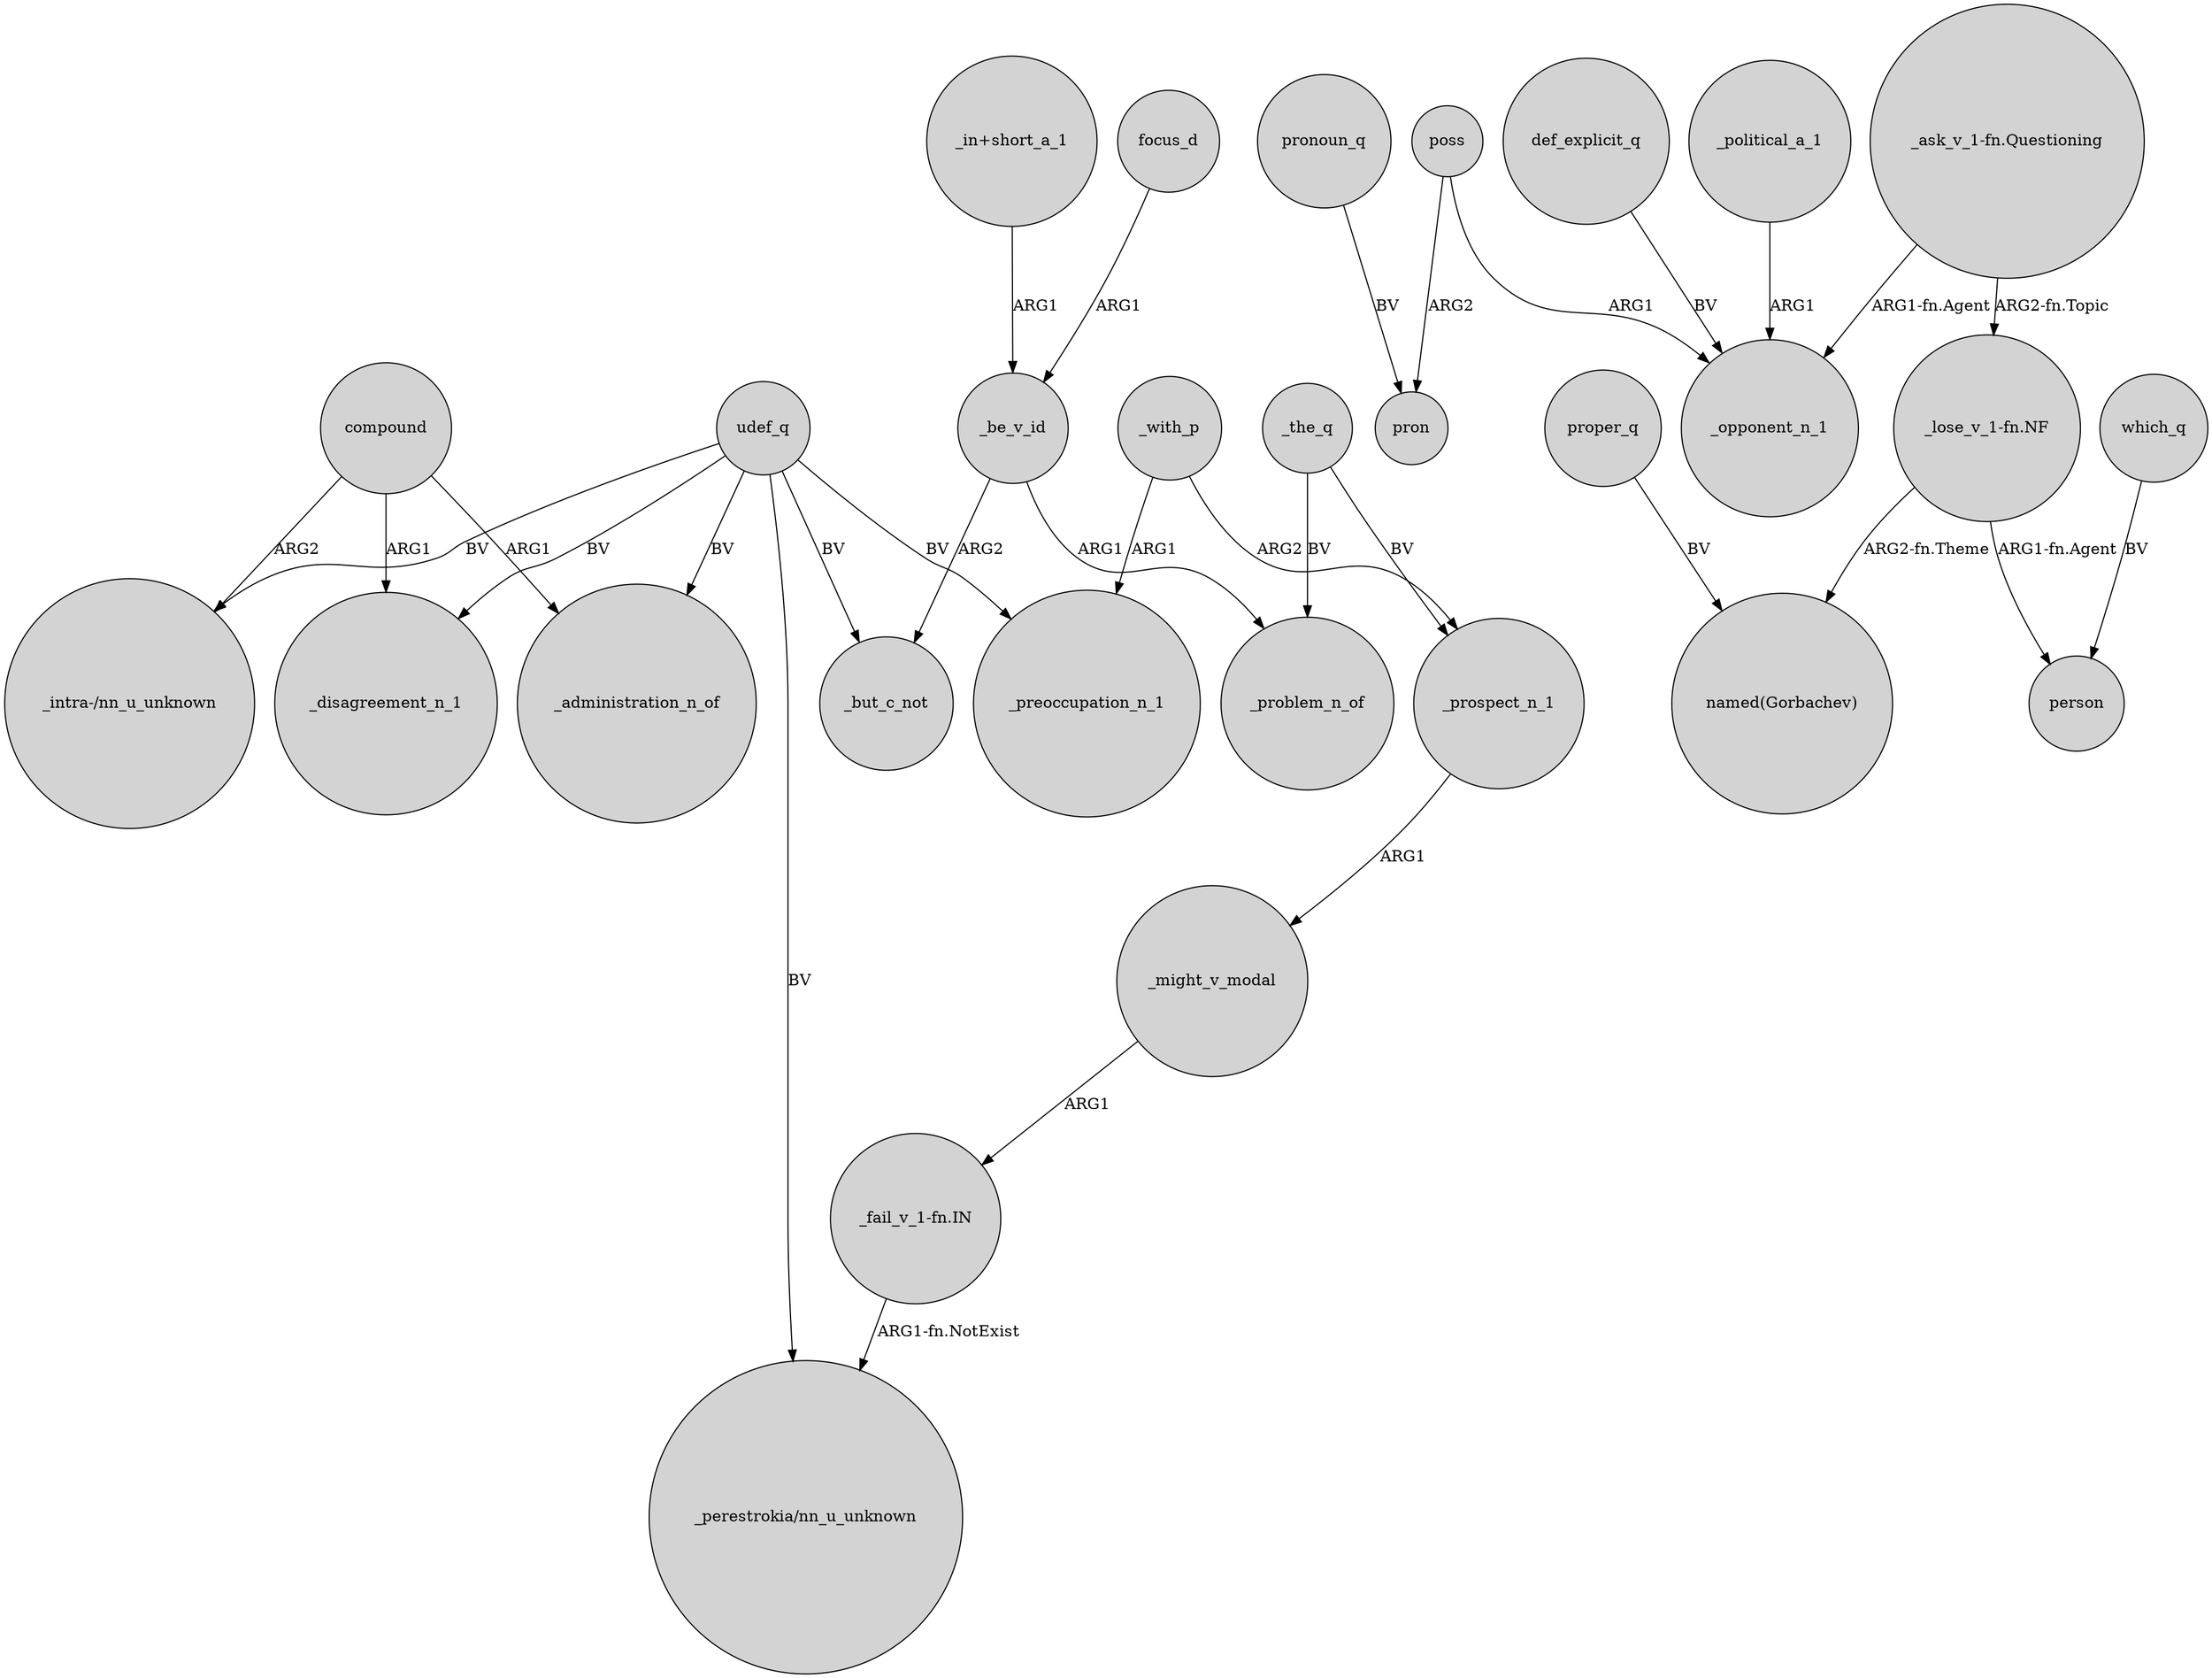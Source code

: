 digraph {
	node [shape=circle style=filled]
	udef_q -> _administration_n_of [label=BV]
	poss -> pron [label=ARG2]
	"_lose_v_1-fn.NF" -> "named(Gorbachev)" [label="ARG2-fn.Theme"]
	compound -> "_intra-/nn_u_unknown" [label=ARG2]
	_the_q -> _problem_n_of [label=BV]
	compound -> _administration_n_of [label=ARG1]
	"_lose_v_1-fn.NF" -> person [label="ARG1-fn.Agent"]
	udef_q -> _but_c_not [label=BV]
	_political_a_1 -> _opponent_n_1 [label=ARG1]
	"_ask_v_1-fn.Questioning" -> "_lose_v_1-fn.NF" [label="ARG2-fn.Topic"]
	pronoun_q -> pron [label=BV]
	which_q -> person [label=BV]
	"_in+short_a_1" -> _be_v_id [label=ARG1]
	focus_d -> _be_v_id [label=ARG1]
	udef_q -> _disagreement_n_1 [label=BV]
	_be_v_id -> _but_c_not [label=ARG2]
	"_ask_v_1-fn.Questioning" -> _opponent_n_1 [label="ARG1-fn.Agent"]
	udef_q -> "_intra-/nn_u_unknown" [label=BV]
	_prospect_n_1 -> _might_v_modal [label=ARG1]
	poss -> _opponent_n_1 [label=ARG1]
	_be_v_id -> _problem_n_of [label=ARG1]
	_with_p -> _preoccupation_n_1 [label=ARG1]
	compound -> _disagreement_n_1 [label=ARG1]
	_the_q -> _prospect_n_1 [label=BV]
	_with_p -> _prospect_n_1 [label=ARG2]
	proper_q -> "named(Gorbachev)" [label=BV]
	udef_q -> _preoccupation_n_1 [label=BV]
	_might_v_modal -> "_fail_v_1-fn.IN" [label=ARG1]
	udef_q -> "_perestrokia/nn_u_unknown" [label=BV]
	"_fail_v_1-fn.IN" -> "_perestrokia/nn_u_unknown" [label="ARG1-fn.NotExist"]
	def_explicit_q -> _opponent_n_1 [label=BV]
}
